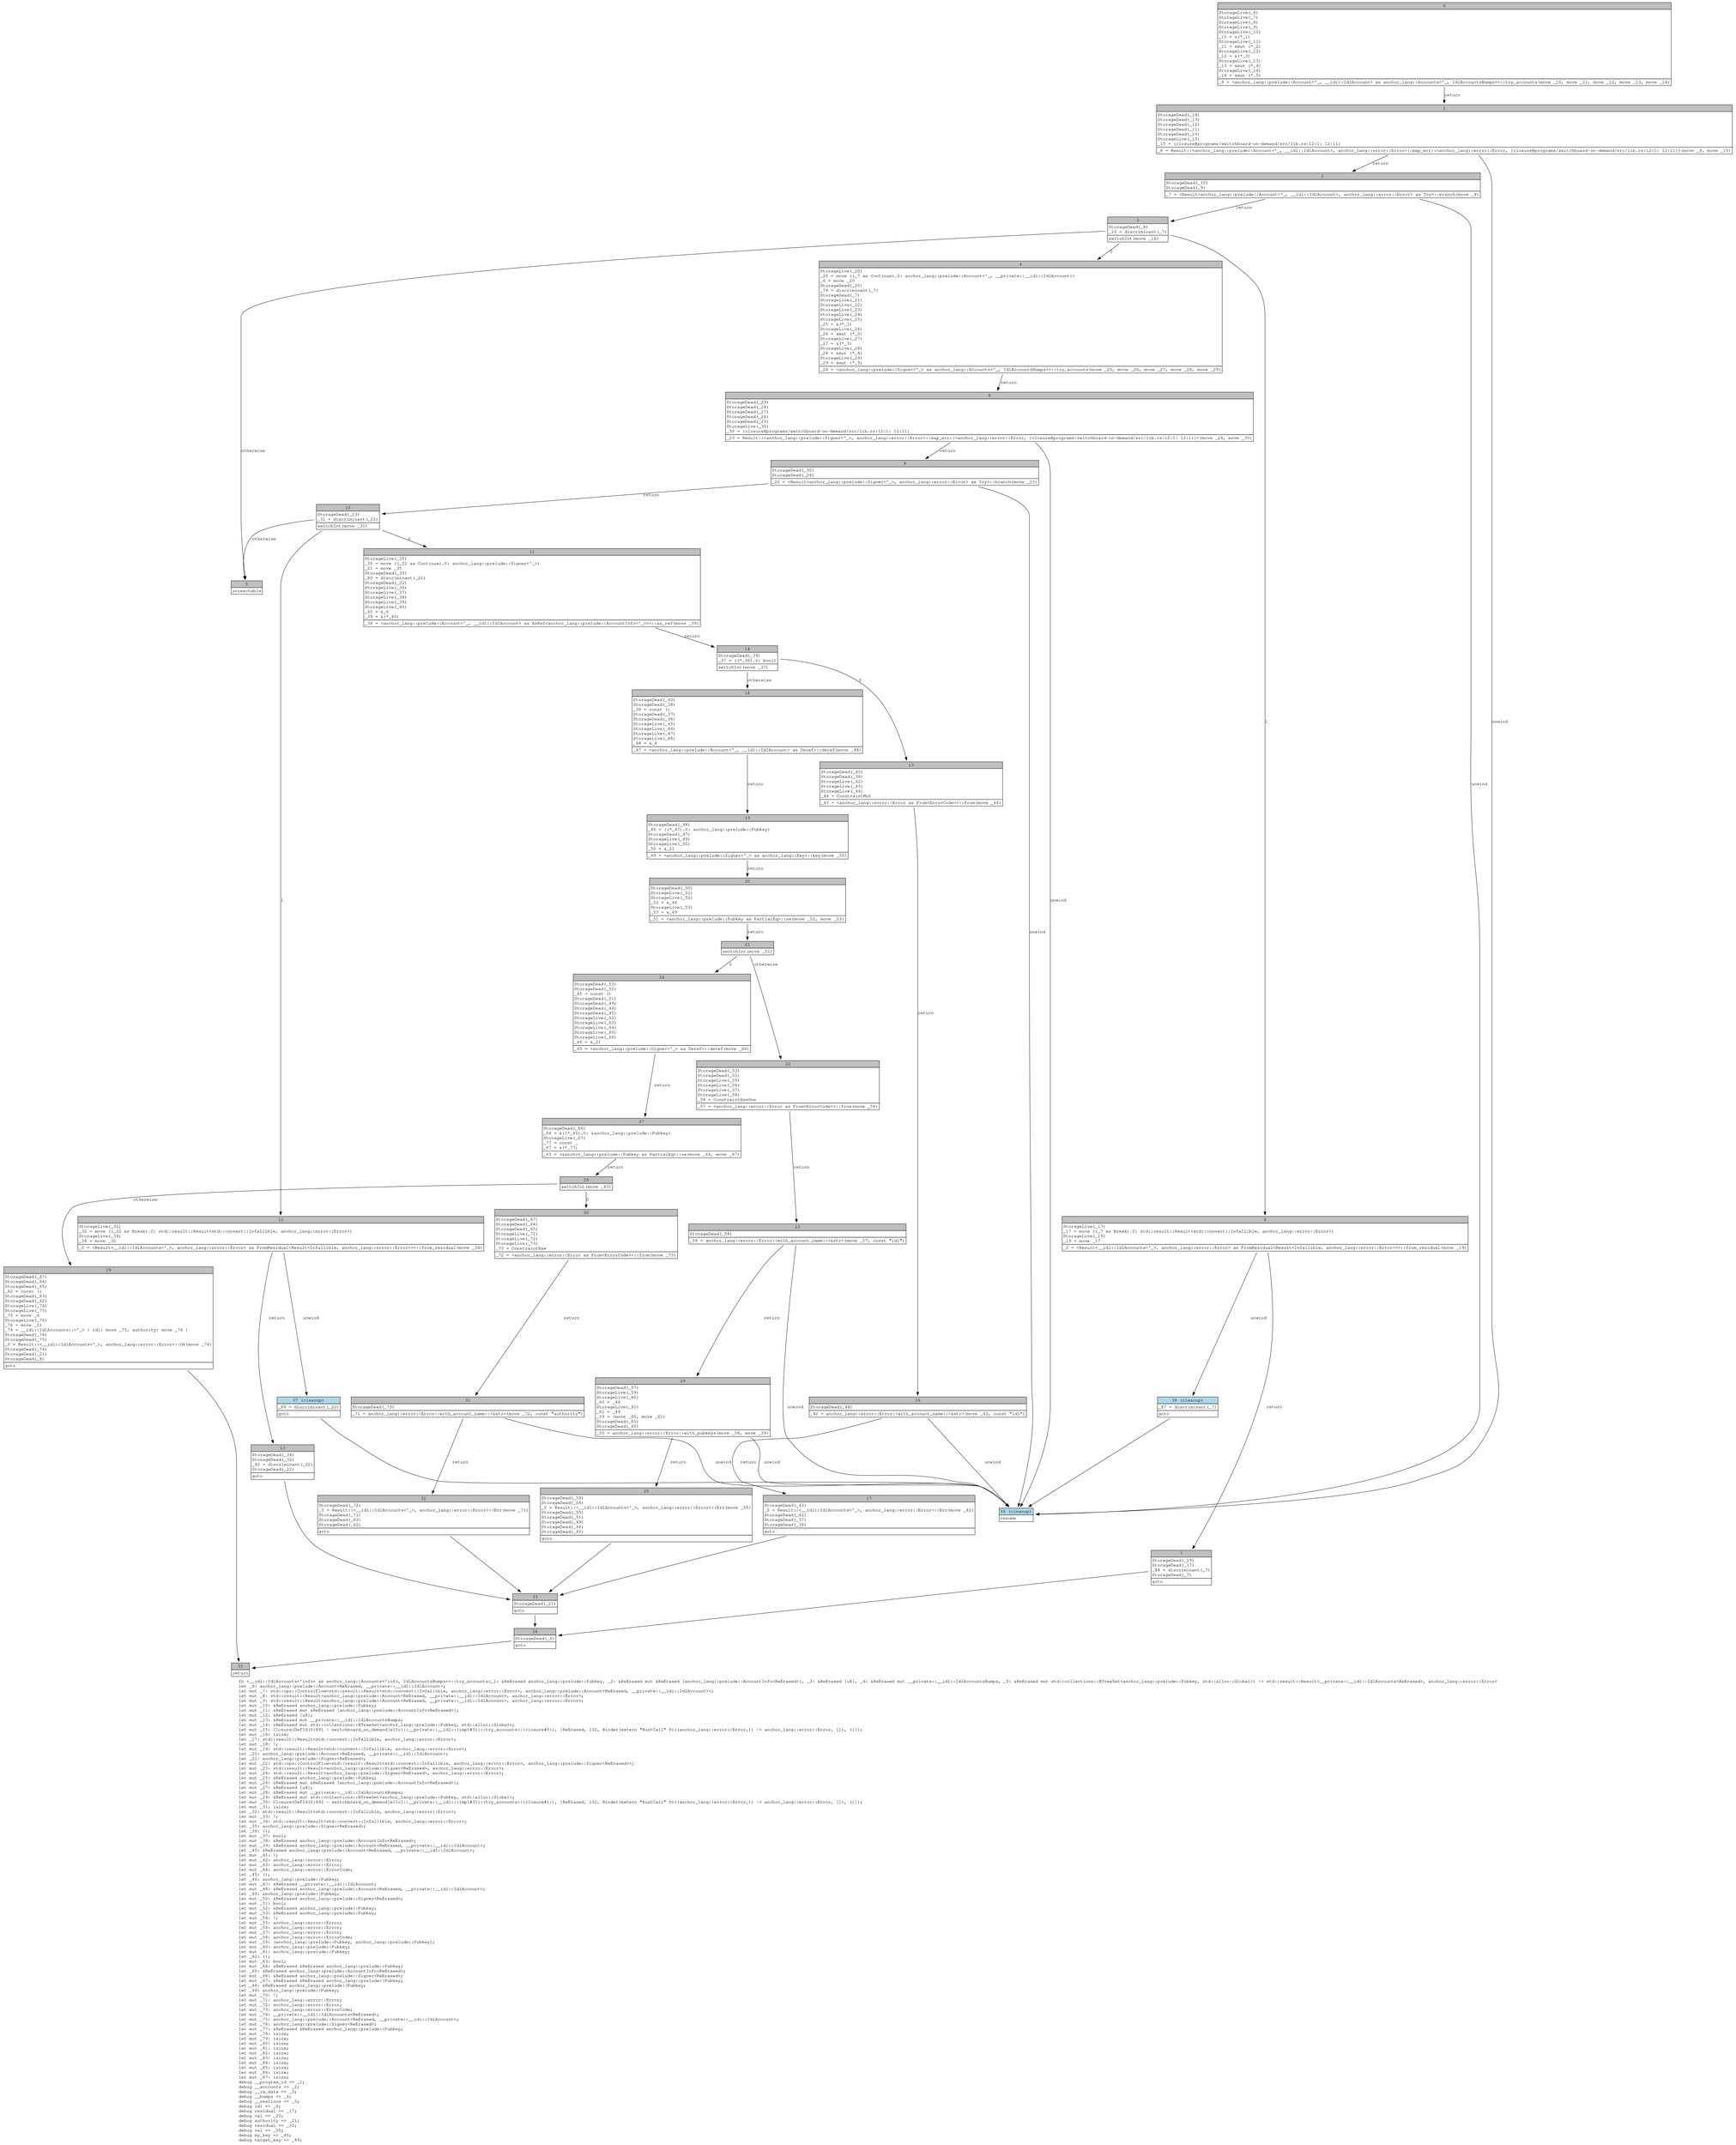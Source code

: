digraph Mir_0_890 {
    graph [fontname="Courier, monospace"];
    node [fontname="Courier, monospace"];
    edge [fontname="Courier, monospace"];
    label=<fn &lt;__idl::IdlAccounts&lt;'info&gt; as anchor_lang::Accounts&lt;'info, IdlAccountsBumps&gt;&gt;::try_accounts(_1: &amp;ReErased anchor_lang::prelude::Pubkey, _2: &amp;ReErased mut &amp;ReErased [anchor_lang::prelude::AccountInfo&lt;ReErased&gt;], _3: &amp;ReErased [u8], _4: &amp;ReErased mut __private::__idl::IdlAccountsBumps, _5: &amp;ReErased mut std::collections::BTreeSet&lt;anchor_lang::prelude::Pubkey, std::alloc::Global&gt;) -&gt; std::result::Result&lt;__private::__idl::IdlAccounts&lt;ReErased&gt;, anchor_lang::error::Error&gt;<br align="left"/>let _6: anchor_lang::prelude::Account&lt;ReErased, __private::__idl::IdlAccount&gt;;<br align="left"/>let mut _7: std::ops::ControlFlow&lt;std::result::Result&lt;std::convert::Infallible, anchor_lang::error::Error&gt;, anchor_lang::prelude::Account&lt;ReErased, __private::__idl::IdlAccount&gt;&gt;;<br align="left"/>let mut _8: std::result::Result&lt;anchor_lang::prelude::Account&lt;ReErased, __private::__idl::IdlAccount&gt;, anchor_lang::error::Error&gt;;<br align="left"/>let mut _9: std::result::Result&lt;anchor_lang::prelude::Account&lt;ReErased, __private::__idl::IdlAccount&gt;, anchor_lang::error::Error&gt;;<br align="left"/>let mut _10: &amp;ReErased anchor_lang::prelude::Pubkey;<br align="left"/>let mut _11: &amp;ReErased mut &amp;ReErased [anchor_lang::prelude::AccountInfo&lt;ReErased&gt;];<br align="left"/>let mut _12: &amp;ReErased [u8];<br align="left"/>let mut _13: &amp;ReErased mut __private::__idl::IdlAccountsBumps;<br align="left"/>let mut _14: &amp;ReErased mut std::collections::BTreeSet&lt;anchor_lang::prelude::Pubkey, std::alloc::Global&gt;;<br align="left"/>let mut _15: Closure(DefId(0:891 ~ switchboard_on_demand[e11c]::__private::__idl::{impl#31}::try_accounts::{closure#0}), [ReErased, i32, Binder(extern &quot;RustCall&quot; fn((anchor_lang::error::Error,)) -&gt; anchor_lang::error::Error, []), ()]);<br align="left"/>let mut _16: isize;<br align="left"/>let _17: std::result::Result&lt;std::convert::Infallible, anchor_lang::error::Error&gt;;<br align="left"/>let mut _18: !;<br align="left"/>let mut _19: std::result::Result&lt;std::convert::Infallible, anchor_lang::error::Error&gt;;<br align="left"/>let _20: anchor_lang::prelude::Account&lt;ReErased, __private::__idl::IdlAccount&gt;;<br align="left"/>let _21: anchor_lang::prelude::Signer&lt;ReErased&gt;;<br align="left"/>let mut _22: std::ops::ControlFlow&lt;std::result::Result&lt;std::convert::Infallible, anchor_lang::error::Error&gt;, anchor_lang::prelude::Signer&lt;ReErased&gt;&gt;;<br align="left"/>let mut _23: std::result::Result&lt;anchor_lang::prelude::Signer&lt;ReErased&gt;, anchor_lang::error::Error&gt;;<br align="left"/>let mut _24: std::result::Result&lt;anchor_lang::prelude::Signer&lt;ReErased&gt;, anchor_lang::error::Error&gt;;<br align="left"/>let mut _25: &amp;ReErased anchor_lang::prelude::Pubkey;<br align="left"/>let mut _26: &amp;ReErased mut &amp;ReErased [anchor_lang::prelude::AccountInfo&lt;ReErased&gt;];<br align="left"/>let mut _27: &amp;ReErased [u8];<br align="left"/>let mut _28: &amp;ReErased mut __private::__idl::IdlAccountsBumps;<br align="left"/>let mut _29: &amp;ReErased mut std::collections::BTreeSet&lt;anchor_lang::prelude::Pubkey, std::alloc::Global&gt;;<br align="left"/>let mut _30: Closure(DefId(0:892 ~ switchboard_on_demand[e11c]::__private::__idl::{impl#31}::try_accounts::{closure#1}), [ReErased, i32, Binder(extern &quot;RustCall&quot; fn((anchor_lang::error::Error,)) -&gt; anchor_lang::error::Error, []), ()]);<br align="left"/>let mut _31: isize;<br align="left"/>let _32: std::result::Result&lt;std::convert::Infallible, anchor_lang::error::Error&gt;;<br align="left"/>let mut _33: !;<br align="left"/>let mut _34: std::result::Result&lt;std::convert::Infallible, anchor_lang::error::Error&gt;;<br align="left"/>let _35: anchor_lang::prelude::Signer&lt;ReErased&gt;;<br align="left"/>let _36: ();<br align="left"/>let mut _37: bool;<br align="left"/>let mut _38: &amp;ReErased anchor_lang::prelude::AccountInfo&lt;ReErased&gt;;<br align="left"/>let mut _39: &amp;ReErased anchor_lang::prelude::Account&lt;ReErased, __private::__idl::IdlAccount&gt;;<br align="left"/>let _40: &amp;ReErased anchor_lang::prelude::Account&lt;ReErased, __private::__idl::IdlAccount&gt;;<br align="left"/>let mut _41: !;<br align="left"/>let mut _42: anchor_lang::error::Error;<br align="left"/>let mut _43: anchor_lang::error::Error;<br align="left"/>let mut _44: anchor_lang::error::ErrorCode;<br align="left"/>let _45: ();<br align="left"/>let _46: anchor_lang::prelude::Pubkey;<br align="left"/>let mut _47: &amp;ReErased __private::__idl::IdlAccount;<br align="left"/>let mut _48: &amp;ReErased anchor_lang::prelude::Account&lt;ReErased, __private::__idl::IdlAccount&gt;;<br align="left"/>let _49: anchor_lang::prelude::Pubkey;<br align="left"/>let mut _50: &amp;ReErased anchor_lang::prelude::Signer&lt;ReErased&gt;;<br align="left"/>let mut _51: bool;<br align="left"/>let mut _52: &amp;ReErased anchor_lang::prelude::Pubkey;<br align="left"/>let mut _53: &amp;ReErased anchor_lang::prelude::Pubkey;<br align="left"/>let mut _54: !;<br align="left"/>let mut _55: anchor_lang::error::Error;<br align="left"/>let mut _56: anchor_lang::error::Error;<br align="left"/>let mut _57: anchor_lang::error::Error;<br align="left"/>let mut _58: anchor_lang::error::ErrorCode;<br align="left"/>let mut _59: (anchor_lang::prelude::Pubkey, anchor_lang::prelude::Pubkey);<br align="left"/>let mut _60: anchor_lang::prelude::Pubkey;<br align="left"/>let mut _61: anchor_lang::prelude::Pubkey;<br align="left"/>let _62: ();<br align="left"/>let mut _63: bool;<br align="left"/>let mut _64: &amp;ReErased &amp;ReErased anchor_lang::prelude::Pubkey;<br align="left"/>let _65: &amp;ReErased anchor_lang::prelude::AccountInfo&lt;ReErased&gt;;<br align="left"/>let mut _66: &amp;ReErased anchor_lang::prelude::Signer&lt;ReErased&gt;;<br align="left"/>let mut _67: &amp;ReErased &amp;ReErased anchor_lang::prelude::Pubkey;<br align="left"/>let _68: &amp;ReErased anchor_lang::prelude::Pubkey;<br align="left"/>let _69: anchor_lang::prelude::Pubkey;<br align="left"/>let mut _70: !;<br align="left"/>let mut _71: anchor_lang::error::Error;<br align="left"/>let mut _72: anchor_lang::error::Error;<br align="left"/>let mut _73: anchor_lang::error::ErrorCode;<br align="left"/>let mut _74: __private::__idl::IdlAccounts&lt;ReErased&gt;;<br align="left"/>let mut _75: anchor_lang::prelude::Account&lt;ReErased, __private::__idl::IdlAccount&gt;;<br align="left"/>let mut _76: anchor_lang::prelude::Signer&lt;ReErased&gt;;<br align="left"/>let mut _77: &amp;ReErased &amp;ReErased anchor_lang::prelude::Pubkey;<br align="left"/>let mut _78: isize;<br align="left"/>let mut _79: isize;<br align="left"/>let mut _80: isize;<br align="left"/>let mut _81: isize;<br align="left"/>let mut _82: isize;<br align="left"/>let mut _83: isize;<br align="left"/>let mut _84: isize;<br align="left"/>let mut _85: isize;<br align="left"/>let mut _86: isize;<br align="left"/>let mut _87: isize;<br align="left"/>debug __program_id =&gt; _1;<br align="left"/>debug __accounts =&gt; _2;<br align="left"/>debug __ix_data =&gt; _3;<br align="left"/>debug __bumps =&gt; _4;<br align="left"/>debug __reallocs =&gt; _5;<br align="left"/>debug idl =&gt; _6;<br align="left"/>debug residual =&gt; _17;<br align="left"/>debug val =&gt; _20;<br align="left"/>debug authority =&gt; _21;<br align="left"/>debug residual =&gt; _32;<br align="left"/>debug val =&gt; _35;<br align="left"/>debug my_key =&gt; _46;<br align="left"/>debug target_key =&gt; _49;<br align="left"/>>;
    bb0__0_890 [shape="none", label=<<table border="0" cellborder="1" cellspacing="0"><tr><td bgcolor="gray" align="center" colspan="1">0</td></tr><tr><td align="left" balign="left">StorageLive(_6)<br/>StorageLive(_7)<br/>StorageLive(_8)<br/>StorageLive(_9)<br/>StorageLive(_10)<br/>_10 = &amp;(*_1)<br/>StorageLive(_11)<br/>_11 = &amp;mut (*_2)<br/>StorageLive(_12)<br/>_12 = &amp;(*_3)<br/>StorageLive(_13)<br/>_13 = &amp;mut (*_4)<br/>StorageLive(_14)<br/>_14 = &amp;mut (*_5)<br/></td></tr><tr><td align="left">_9 = &lt;anchor_lang::prelude::Account&lt;'_, __idl::IdlAccount&gt; as anchor_lang::Accounts&lt;'_, IdlAccountsBumps&gt;&gt;::try_accounts(move _10, move _11, move _12, move _13, move _14)</td></tr></table>>];
    bb1__0_890 [shape="none", label=<<table border="0" cellborder="1" cellspacing="0"><tr><td bgcolor="gray" align="center" colspan="1">1</td></tr><tr><td align="left" balign="left">StorageDead(_14)<br/>StorageDead(_13)<br/>StorageDead(_12)<br/>StorageDead(_11)<br/>StorageDead(_10)<br/>StorageLive(_15)<br/>_15 = {closure@programs/switchboard-on-demand/src/lib.rs:12:1: 12:11}<br/></td></tr><tr><td align="left">_8 = Result::&lt;anchor_lang::prelude::Account&lt;'_, __idl::IdlAccount&gt;, anchor_lang::error::Error&gt;::map_err::&lt;anchor_lang::error::Error, {closure@programs/switchboard-on-demand/src/lib.rs:12:1: 12:11}&gt;(move _9, move _15)</td></tr></table>>];
    bb2__0_890 [shape="none", label=<<table border="0" cellborder="1" cellspacing="0"><tr><td bgcolor="gray" align="center" colspan="1">2</td></tr><tr><td align="left" balign="left">StorageDead(_15)<br/>StorageDead(_9)<br/></td></tr><tr><td align="left">_7 = &lt;Result&lt;anchor_lang::prelude::Account&lt;'_, __idl::IdlAccount&gt;, anchor_lang::error::Error&gt; as Try&gt;::branch(move _8)</td></tr></table>>];
    bb3__0_890 [shape="none", label=<<table border="0" cellborder="1" cellspacing="0"><tr><td bgcolor="gray" align="center" colspan="1">3</td></tr><tr><td align="left" balign="left">StorageDead(_8)<br/>_16 = discriminant(_7)<br/></td></tr><tr><td align="left">switchInt(move _16)</td></tr></table>>];
    bb4__0_890 [shape="none", label=<<table border="0" cellborder="1" cellspacing="0"><tr><td bgcolor="gray" align="center" colspan="1">4</td></tr><tr><td align="left" balign="left">StorageLive(_20)<br/>_20 = move ((_7 as Continue).0: anchor_lang::prelude::Account&lt;'_, __private::__idl::IdlAccount&gt;)<br/>_6 = move _20<br/>StorageDead(_20)<br/>_78 = discriminant(_7)<br/>StorageDead(_7)<br/>StorageLive(_21)<br/>StorageLive(_22)<br/>StorageLive(_23)<br/>StorageLive(_24)<br/>StorageLive(_25)<br/>_25 = &amp;(*_1)<br/>StorageLive(_26)<br/>_26 = &amp;mut (*_2)<br/>StorageLive(_27)<br/>_27 = &amp;(*_3)<br/>StorageLive(_28)<br/>_28 = &amp;mut (*_4)<br/>StorageLive(_29)<br/>_29 = &amp;mut (*_5)<br/></td></tr><tr><td align="left">_24 = &lt;anchor_lang::prelude::Signer&lt;'_&gt; as anchor_lang::Accounts&lt;'_, IdlAccountsBumps&gt;&gt;::try_accounts(move _25, move _26, move _27, move _28, move _29)</td></tr></table>>];
    bb5__0_890 [shape="none", label=<<table border="0" cellborder="1" cellspacing="0"><tr><td bgcolor="gray" align="center" colspan="1">5</td></tr><tr><td align="left">unreachable</td></tr></table>>];
    bb6__0_890 [shape="none", label=<<table border="0" cellborder="1" cellspacing="0"><tr><td bgcolor="gray" align="center" colspan="1">6</td></tr><tr><td align="left" balign="left">StorageLive(_17)<br/>_17 = move ((_7 as Break).0: std::result::Result&lt;std::convert::Infallible, anchor_lang::error::Error&gt;)<br/>StorageLive(_19)<br/>_19 = move _17<br/></td></tr><tr><td align="left">_0 = &lt;Result&lt;__idl::IdlAccounts&lt;'_&gt;, anchor_lang::error::Error&gt; as FromResidual&lt;Result&lt;Infallible, anchor_lang::error::Error&gt;&gt;&gt;::from_residual(move _19)</td></tr></table>>];
    bb7__0_890 [shape="none", label=<<table border="0" cellborder="1" cellspacing="0"><tr><td bgcolor="gray" align="center" colspan="1">7</td></tr><tr><td align="left" balign="left">StorageDead(_19)<br/>StorageDead(_17)<br/>_84 = discriminant(_7)<br/>StorageDead(_7)<br/></td></tr><tr><td align="left">goto</td></tr></table>>];
    bb8__0_890 [shape="none", label=<<table border="0" cellborder="1" cellspacing="0"><tr><td bgcolor="gray" align="center" colspan="1">8</td></tr><tr><td align="left" balign="left">StorageDead(_29)<br/>StorageDead(_28)<br/>StorageDead(_27)<br/>StorageDead(_26)<br/>StorageDead(_25)<br/>StorageLive(_30)<br/>_30 = {closure@programs/switchboard-on-demand/src/lib.rs:12:1: 12:11}<br/></td></tr><tr><td align="left">_23 = Result::&lt;anchor_lang::prelude::Signer&lt;'_&gt;, anchor_lang::error::Error&gt;::map_err::&lt;anchor_lang::error::Error, {closure@programs/switchboard-on-demand/src/lib.rs:12:1: 12:11}&gt;(move _24, move _30)</td></tr></table>>];
    bb9__0_890 [shape="none", label=<<table border="0" cellborder="1" cellspacing="0"><tr><td bgcolor="gray" align="center" colspan="1">9</td></tr><tr><td align="left" balign="left">StorageDead(_30)<br/>StorageDead(_24)<br/></td></tr><tr><td align="left">_22 = &lt;Result&lt;anchor_lang::prelude::Signer&lt;'_&gt;, anchor_lang::error::Error&gt; as Try&gt;::branch(move _23)</td></tr></table>>];
    bb10__0_890 [shape="none", label=<<table border="0" cellborder="1" cellspacing="0"><tr><td bgcolor="gray" align="center" colspan="1">10</td></tr><tr><td align="left" balign="left">StorageDead(_23)<br/>_31 = discriminant(_22)<br/></td></tr><tr><td align="left">switchInt(move _31)</td></tr></table>>];
    bb11__0_890 [shape="none", label=<<table border="0" cellborder="1" cellspacing="0"><tr><td bgcolor="gray" align="center" colspan="1">11</td></tr><tr><td align="left" balign="left">StorageLive(_35)<br/>_35 = move ((_22 as Continue).0: anchor_lang::prelude::Signer&lt;'_&gt;)<br/>_21 = move _35<br/>StorageDead(_35)<br/>_80 = discriminant(_22)<br/>StorageDead(_22)<br/>StorageLive(_36)<br/>StorageLive(_37)<br/>StorageLive(_38)<br/>StorageLive(_39)<br/>StorageLive(_40)<br/>_40 = &amp;_6<br/>_39 = &amp;(*_40)<br/></td></tr><tr><td align="left">_38 = &lt;anchor_lang::prelude::Account&lt;'_, __idl::IdlAccount&gt; as AsRef&lt;anchor_lang::prelude::AccountInfo&lt;'_&gt;&gt;&gt;::as_ref(move _39)</td></tr></table>>];
    bb12__0_890 [shape="none", label=<<table border="0" cellborder="1" cellspacing="0"><tr><td bgcolor="gray" align="center" colspan="1">12</td></tr><tr><td align="left" balign="left">StorageLive(_32)<br/>_32 = move ((_22 as Break).0: std::result::Result&lt;std::convert::Infallible, anchor_lang::error::Error&gt;)<br/>StorageLive(_34)<br/>_34 = move _32<br/></td></tr><tr><td align="left">_0 = &lt;Result&lt;__idl::IdlAccounts&lt;'_&gt;, anchor_lang::error::Error&gt; as FromResidual&lt;Result&lt;Infallible, anchor_lang::error::Error&gt;&gt;&gt;::from_residual(move _34)</td></tr></table>>];
    bb13__0_890 [shape="none", label=<<table border="0" cellborder="1" cellspacing="0"><tr><td bgcolor="gray" align="center" colspan="1">13</td></tr><tr><td align="left" balign="left">StorageDead(_34)<br/>StorageDead(_32)<br/>_82 = discriminant(_22)<br/>StorageDead(_22)<br/></td></tr><tr><td align="left">goto</td></tr></table>>];
    bb14__0_890 [shape="none", label=<<table border="0" cellborder="1" cellspacing="0"><tr><td bgcolor="gray" align="center" colspan="1">14</td></tr><tr><td align="left" balign="left">StorageDead(_39)<br/>_37 = ((*_38).6: bool)<br/></td></tr><tr><td align="left">switchInt(move _37)</td></tr></table>>];
    bb15__0_890 [shape="none", label=<<table border="0" cellborder="1" cellspacing="0"><tr><td bgcolor="gray" align="center" colspan="1">15</td></tr><tr><td align="left" balign="left">StorageDead(_40)<br/>StorageDead(_38)<br/>StorageLive(_42)<br/>StorageLive(_43)<br/>StorageLive(_44)<br/>_44 = ConstraintMut<br/></td></tr><tr><td align="left">_43 = &lt;anchor_lang::error::Error as From&lt;ErrorCode&gt;&gt;::from(move _44)</td></tr></table>>];
    bb16__0_890 [shape="none", label=<<table border="0" cellborder="1" cellspacing="0"><tr><td bgcolor="gray" align="center" colspan="1">16</td></tr><tr><td align="left" balign="left">StorageDead(_44)<br/></td></tr><tr><td align="left">_42 = anchor_lang::error::Error::with_account_name::&lt;&amp;str&gt;(move _43, const &quot;idl&quot;)</td></tr></table>>];
    bb17__0_890 [shape="none", label=<<table border="0" cellborder="1" cellspacing="0"><tr><td bgcolor="gray" align="center" colspan="1">17</td></tr><tr><td align="left" balign="left">StorageDead(_43)<br/>_0 = Result::&lt;__idl::IdlAccounts&lt;'_&gt;, anchor_lang::error::Error&gt;::Err(move _42)<br/>StorageDead(_42)<br/>StorageDead(_37)<br/>StorageDead(_36)<br/></td></tr><tr><td align="left">goto</td></tr></table>>];
    bb18__0_890 [shape="none", label=<<table border="0" cellborder="1" cellspacing="0"><tr><td bgcolor="gray" align="center" colspan="1">18</td></tr><tr><td align="left" balign="left">StorageDead(_40)<br/>StorageDead(_38)<br/>_36 = const ()<br/>StorageDead(_37)<br/>StorageDead(_36)<br/>StorageLive(_45)<br/>StorageLive(_46)<br/>StorageLive(_47)<br/>StorageLive(_48)<br/>_48 = &amp;_6<br/></td></tr><tr><td align="left">_47 = &lt;anchor_lang::prelude::Account&lt;'_, __idl::IdlAccount&gt; as Deref&gt;::deref(move _48)</td></tr></table>>];
    bb19__0_890 [shape="none", label=<<table border="0" cellborder="1" cellspacing="0"><tr><td bgcolor="gray" align="center" colspan="1">19</td></tr><tr><td align="left" balign="left">StorageDead(_48)<br/>_46 = ((*_47).0: anchor_lang::prelude::Pubkey)<br/>StorageDead(_47)<br/>StorageLive(_49)<br/>StorageLive(_50)<br/>_50 = &amp;_21<br/></td></tr><tr><td align="left">_49 = &lt;anchor_lang::prelude::Signer&lt;'_&gt; as anchor_lang::Key&gt;::key(move _50)</td></tr></table>>];
    bb20__0_890 [shape="none", label=<<table border="0" cellborder="1" cellspacing="0"><tr><td bgcolor="gray" align="center" colspan="1">20</td></tr><tr><td align="left" balign="left">StorageDead(_50)<br/>StorageLive(_51)<br/>StorageLive(_52)<br/>_52 = &amp;_46<br/>StorageLive(_53)<br/>_53 = &amp;_49<br/></td></tr><tr><td align="left">_51 = &lt;anchor_lang::prelude::Pubkey as PartialEq&gt;::ne(move _52, move _53)</td></tr></table>>];
    bb21__0_890 [shape="none", label=<<table border="0" cellborder="1" cellspacing="0"><tr><td bgcolor="gray" align="center" colspan="1">21</td></tr><tr><td align="left">switchInt(move _51)</td></tr></table>>];
    bb22__0_890 [shape="none", label=<<table border="0" cellborder="1" cellspacing="0"><tr><td bgcolor="gray" align="center" colspan="1">22</td></tr><tr><td align="left" balign="left">StorageDead(_53)<br/>StorageDead(_52)<br/>StorageLive(_55)<br/>StorageLive(_56)<br/>StorageLive(_57)<br/>StorageLive(_58)<br/>_58 = ConstraintHasOne<br/></td></tr><tr><td align="left">_57 = &lt;anchor_lang::error::Error as From&lt;ErrorCode&gt;&gt;::from(move _58)</td></tr></table>>];
    bb23__0_890 [shape="none", label=<<table border="0" cellborder="1" cellspacing="0"><tr><td bgcolor="gray" align="center" colspan="1">23</td></tr><tr><td align="left" balign="left">StorageDead(_58)<br/></td></tr><tr><td align="left">_56 = anchor_lang::error::Error::with_account_name::&lt;&amp;str&gt;(move _57, const &quot;idl&quot;)</td></tr></table>>];
    bb24__0_890 [shape="none", label=<<table border="0" cellborder="1" cellspacing="0"><tr><td bgcolor="gray" align="center" colspan="1">24</td></tr><tr><td align="left" balign="left">StorageDead(_57)<br/>StorageLive(_59)<br/>StorageLive(_60)<br/>_60 = _46<br/>StorageLive(_61)<br/>_61 = _49<br/>_59 = (move _60, move _61)<br/>StorageDead(_61)<br/>StorageDead(_60)<br/></td></tr><tr><td align="left">_55 = anchor_lang::error::Error::with_pubkeys(move _56, move _59)</td></tr></table>>];
    bb25__0_890 [shape="none", label=<<table border="0" cellborder="1" cellspacing="0"><tr><td bgcolor="gray" align="center" colspan="1">25</td></tr><tr><td align="left" balign="left">StorageDead(_59)<br/>StorageDead(_56)<br/>_0 = Result::&lt;__idl::IdlAccounts&lt;'_&gt;, anchor_lang::error::Error&gt;::Err(move _55)<br/>StorageDead(_55)<br/>StorageDead(_51)<br/>StorageDead(_49)<br/>StorageDead(_46)<br/>StorageDead(_45)<br/></td></tr><tr><td align="left">goto</td></tr></table>>];
    bb26__0_890 [shape="none", label=<<table border="0" cellborder="1" cellspacing="0"><tr><td bgcolor="gray" align="center" colspan="1">26</td></tr><tr><td align="left" balign="left">StorageDead(_53)<br/>StorageDead(_52)<br/>_45 = const ()<br/>StorageDead(_51)<br/>StorageDead(_49)<br/>StorageDead(_46)<br/>StorageDead(_45)<br/>StorageLive(_62)<br/>StorageLive(_63)<br/>StorageLive(_64)<br/>StorageLive(_65)<br/>StorageLive(_66)<br/>_66 = &amp;_21<br/></td></tr><tr><td align="left">_65 = &lt;anchor_lang::prelude::Signer&lt;'_&gt; as Deref&gt;::deref(move _66)</td></tr></table>>];
    bb27__0_890 [shape="none", label=<<table border="0" cellborder="1" cellspacing="0"><tr><td bgcolor="gray" align="center" colspan="1">27</td></tr><tr><td align="left" balign="left">StorageDead(_66)<br/>_64 = &amp;((*_65).0: &amp;anchor_lang::prelude::Pubkey)<br/>StorageLive(_67)<br/>_77 = const _<br/>_67 = &amp;(*_77)<br/></td></tr><tr><td align="left">_63 = &lt;&amp;anchor_lang::prelude::Pubkey as PartialEq&gt;::ne(move _64, move _67)</td></tr></table>>];
    bb28__0_890 [shape="none", label=<<table border="0" cellborder="1" cellspacing="0"><tr><td bgcolor="gray" align="center" colspan="1">28</td></tr><tr><td align="left">switchInt(move _63)</td></tr></table>>];
    bb29__0_890 [shape="none", label=<<table border="0" cellborder="1" cellspacing="0"><tr><td bgcolor="gray" align="center" colspan="1">29</td></tr><tr><td align="left" balign="left">StorageDead(_67)<br/>StorageDead(_64)<br/>StorageDead(_65)<br/>_62 = const ()<br/>StorageDead(_63)<br/>StorageDead(_62)<br/>StorageLive(_74)<br/>StorageLive(_75)<br/>_75 = move _6<br/>StorageLive(_76)<br/>_76 = move _21<br/>_74 = __idl::IdlAccounts::&lt;'_&gt; { idl: move _75, authority: move _76 }<br/>StorageDead(_76)<br/>StorageDead(_75)<br/>_0 = Result::&lt;__idl::IdlAccounts&lt;'_&gt;, anchor_lang::error::Error&gt;::Ok(move _74)<br/>StorageDead(_74)<br/>StorageDead(_21)<br/>StorageDead(_6)<br/></td></tr><tr><td align="left">goto</td></tr></table>>];
    bb30__0_890 [shape="none", label=<<table border="0" cellborder="1" cellspacing="0"><tr><td bgcolor="gray" align="center" colspan="1">30</td></tr><tr><td align="left" balign="left">StorageDead(_67)<br/>StorageDead(_64)<br/>StorageDead(_65)<br/>StorageLive(_71)<br/>StorageLive(_72)<br/>StorageLive(_73)<br/>_73 = ConstraintRaw<br/></td></tr><tr><td align="left">_72 = &lt;anchor_lang::error::Error as From&lt;ErrorCode&gt;&gt;::from(move _73)</td></tr></table>>];
    bb31__0_890 [shape="none", label=<<table border="0" cellborder="1" cellspacing="0"><tr><td bgcolor="gray" align="center" colspan="1">31</td></tr><tr><td align="left" balign="left">StorageDead(_73)<br/></td></tr><tr><td align="left">_71 = anchor_lang::error::Error::with_account_name::&lt;&amp;str&gt;(move _72, const &quot;authority&quot;)</td></tr></table>>];
    bb32__0_890 [shape="none", label=<<table border="0" cellborder="1" cellspacing="0"><tr><td bgcolor="gray" align="center" colspan="1">32</td></tr><tr><td align="left" balign="left">StorageDead(_72)<br/>_0 = Result::&lt;__idl::IdlAccounts&lt;'_&gt;, anchor_lang::error::Error&gt;::Err(move _71)<br/>StorageDead(_71)<br/>StorageDead(_63)<br/>StorageDead(_62)<br/></td></tr><tr><td align="left">goto</td></tr></table>>];
    bb33__0_890 [shape="none", label=<<table border="0" cellborder="1" cellspacing="0"><tr><td bgcolor="gray" align="center" colspan="1">33</td></tr><tr><td align="left" balign="left">StorageDead(_21)<br/></td></tr><tr><td align="left">goto</td></tr></table>>];
    bb34__0_890 [shape="none", label=<<table border="0" cellborder="1" cellspacing="0"><tr><td bgcolor="gray" align="center" colspan="1">34</td></tr><tr><td align="left" balign="left">StorageDead(_6)<br/></td></tr><tr><td align="left">goto</td></tr></table>>];
    bb35__0_890 [shape="none", label=<<table border="0" cellborder="1" cellspacing="0"><tr><td bgcolor="gray" align="center" colspan="1">35</td></tr><tr><td align="left">return</td></tr></table>>];
    bb36__0_890 [shape="none", label=<<table border="0" cellborder="1" cellspacing="0"><tr><td bgcolor="lightblue" align="center" colspan="1">36 (cleanup)</td></tr><tr><td align="left">resume</td></tr></table>>];
    bb37__0_890 [shape="none", label=<<table border="0" cellborder="1" cellspacing="0"><tr><td bgcolor="lightblue" align="center" colspan="1">37 (cleanup)</td></tr><tr><td align="left" balign="left">_86 = discriminant(_22)<br/></td></tr><tr><td align="left">goto</td></tr></table>>];
    bb38__0_890 [shape="none", label=<<table border="0" cellborder="1" cellspacing="0"><tr><td bgcolor="lightblue" align="center" colspan="1">38 (cleanup)</td></tr><tr><td align="left" balign="left">_87 = discriminant(_7)<br/></td></tr><tr><td align="left">goto</td></tr></table>>];
    bb0__0_890 -> bb1__0_890 [label="return"];
    bb1__0_890 -> bb2__0_890 [label="return"];
    bb1__0_890 -> bb36__0_890 [label="unwind"];
    bb2__0_890 -> bb3__0_890 [label="return"];
    bb2__0_890 -> bb36__0_890 [label="unwind"];
    bb3__0_890 -> bb4__0_890 [label="0"];
    bb3__0_890 -> bb6__0_890 [label="1"];
    bb3__0_890 -> bb5__0_890 [label="otherwise"];
    bb4__0_890 -> bb8__0_890 [label="return"];
    bb6__0_890 -> bb7__0_890 [label="return"];
    bb6__0_890 -> bb38__0_890 [label="unwind"];
    bb7__0_890 -> bb34__0_890 [label=""];
    bb8__0_890 -> bb9__0_890 [label="return"];
    bb8__0_890 -> bb36__0_890 [label="unwind"];
    bb9__0_890 -> bb10__0_890 [label="return"];
    bb9__0_890 -> bb36__0_890 [label="unwind"];
    bb10__0_890 -> bb11__0_890 [label="0"];
    bb10__0_890 -> bb12__0_890 [label="1"];
    bb10__0_890 -> bb5__0_890 [label="otherwise"];
    bb11__0_890 -> bb14__0_890 [label="return"];
    bb12__0_890 -> bb13__0_890 [label="return"];
    bb12__0_890 -> bb37__0_890 [label="unwind"];
    bb13__0_890 -> bb33__0_890 [label=""];
    bb14__0_890 -> bb15__0_890 [label="0"];
    bb14__0_890 -> bb18__0_890 [label="otherwise"];
    bb15__0_890 -> bb16__0_890 [label="return"];
    bb16__0_890 -> bb17__0_890 [label="return"];
    bb16__0_890 -> bb36__0_890 [label="unwind"];
    bb17__0_890 -> bb33__0_890 [label=""];
    bb18__0_890 -> bb19__0_890 [label="return"];
    bb19__0_890 -> bb20__0_890 [label="return"];
    bb20__0_890 -> bb21__0_890 [label="return"];
    bb21__0_890 -> bb26__0_890 [label="0"];
    bb21__0_890 -> bb22__0_890 [label="otherwise"];
    bb22__0_890 -> bb23__0_890 [label="return"];
    bb23__0_890 -> bb24__0_890 [label="return"];
    bb23__0_890 -> bb36__0_890 [label="unwind"];
    bb24__0_890 -> bb25__0_890 [label="return"];
    bb24__0_890 -> bb36__0_890 [label="unwind"];
    bb25__0_890 -> bb33__0_890 [label=""];
    bb26__0_890 -> bb27__0_890 [label="return"];
    bb27__0_890 -> bb28__0_890 [label="return"];
    bb28__0_890 -> bb30__0_890 [label="0"];
    bb28__0_890 -> bb29__0_890 [label="otherwise"];
    bb29__0_890 -> bb35__0_890 [label=""];
    bb30__0_890 -> bb31__0_890 [label="return"];
    bb31__0_890 -> bb32__0_890 [label="return"];
    bb31__0_890 -> bb36__0_890 [label="unwind"];
    bb32__0_890 -> bb33__0_890 [label=""];
    bb33__0_890 -> bb34__0_890 [label=""];
    bb34__0_890 -> bb35__0_890 [label=""];
    bb37__0_890 -> bb36__0_890 [label=""];
    bb38__0_890 -> bb36__0_890 [label=""];
}
